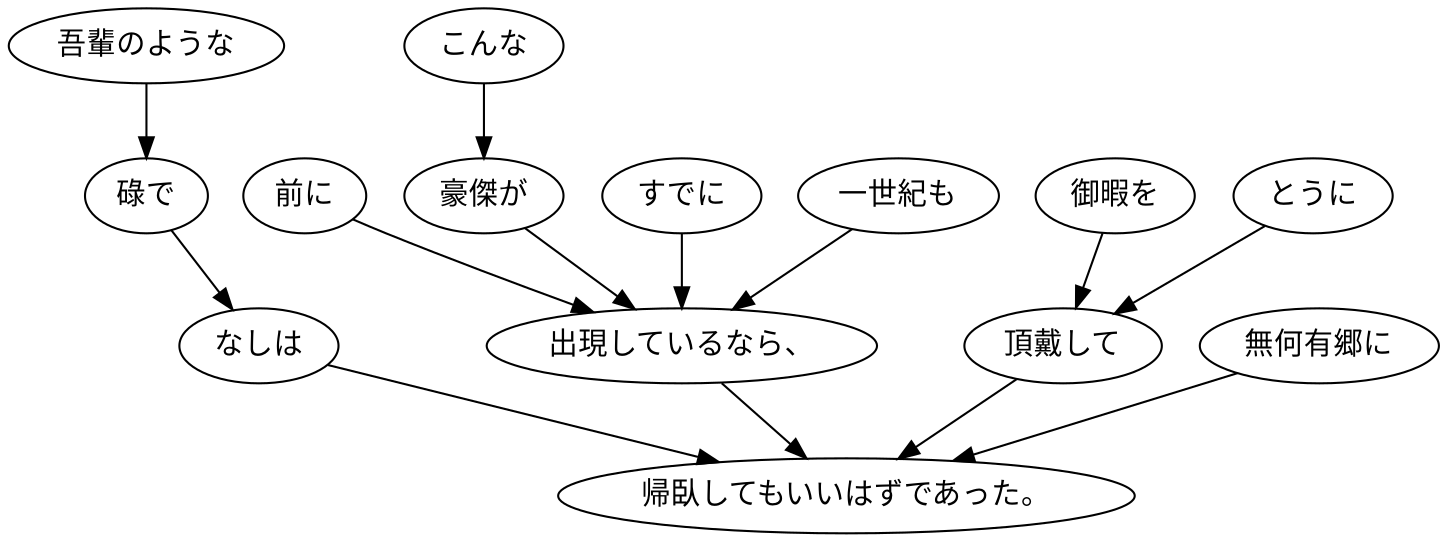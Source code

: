 digraph graph9110 {
	node0 [label="こんな"];
	node1 [label="豪傑が"];
	node2 [label="すでに"];
	node3 [label="一世紀も"];
	node4 [label="前に"];
	node5 [label="出現しているなら、"];
	node6 [label="吾輩のような"];
	node7 [label="碌で"];
	node8 [label="なしは"];
	node9 [label="とうに"];
	node10 [label="御暇を"];
	node11 [label="頂戴して"];
	node12 [label="無何有郷に"];
	node13 [label="帰臥してもいいはずであった。"];
	node0 -> node1;
	node1 -> node5;
	node2 -> node5;
	node3 -> node5;
	node4 -> node5;
	node5 -> node13;
	node6 -> node7;
	node7 -> node8;
	node8 -> node13;
	node9 -> node11;
	node10 -> node11;
	node11 -> node13;
	node12 -> node13;
}
